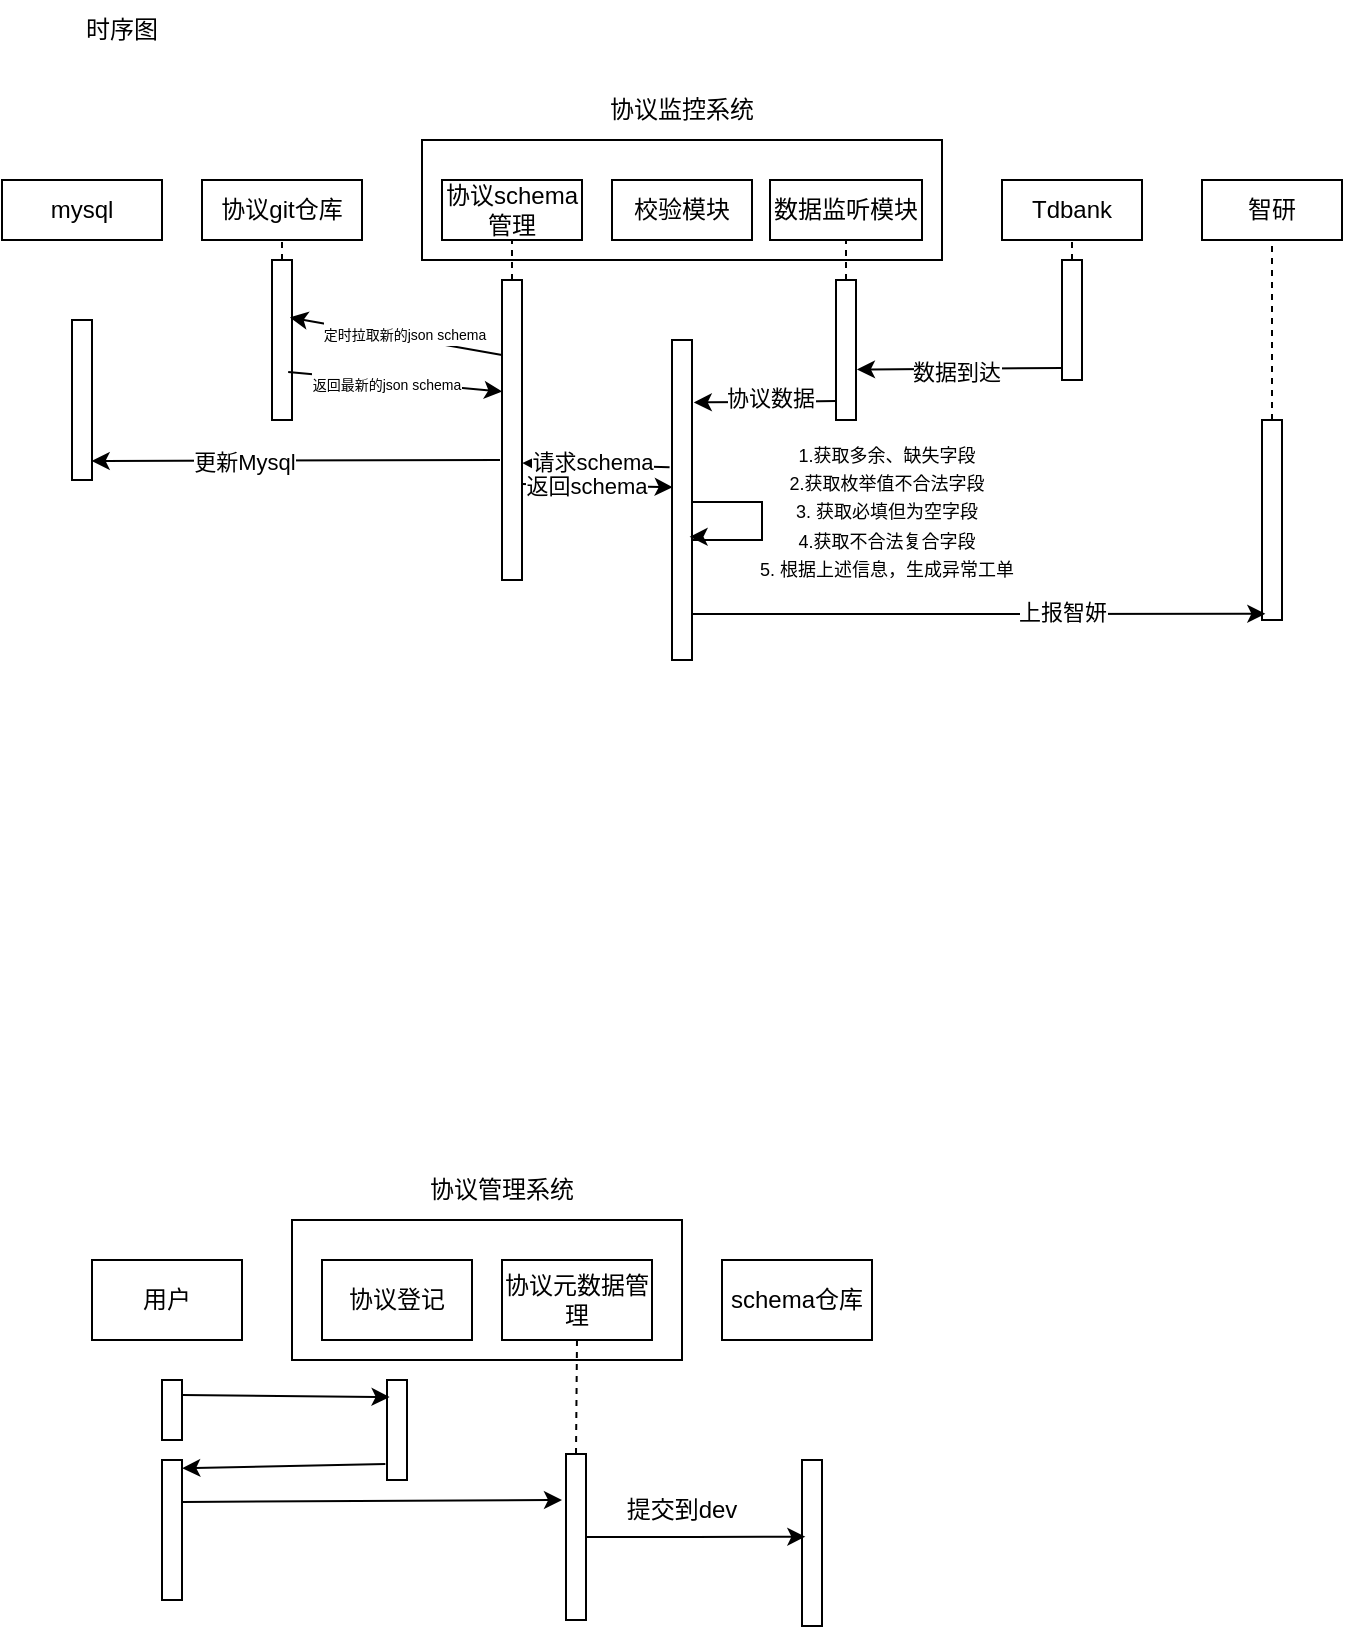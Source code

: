 <mxfile version="24.7.6">
  <diagram name="第 1 页" id="CR4XsCBSvweE6iLV07da">
    <mxGraphModel dx="706" dy="451" grid="1" gridSize="10" guides="1" tooltips="1" connect="1" arrows="1" fold="1" page="1" pageScale="1" pageWidth="827" pageHeight="1169" math="0" shadow="0">
      <root>
        <mxCell id="0" />
        <mxCell id="1" parent="0" />
        <mxCell id="E8HGXAw2fkti96cfrxgh-92" value="" style="rounded=0;whiteSpace=wrap;html=1;" vertex="1" parent="1">
          <mxGeometry x="175" y="640" width="195" height="70" as="geometry" />
        </mxCell>
        <mxCell id="E8HGXAw2fkti96cfrxgh-1" value="时序图" style="text;html=1;align=center;verticalAlign=middle;whiteSpace=wrap;rounded=0;" vertex="1" parent="1">
          <mxGeometry x="60" y="30" width="60" height="30" as="geometry" />
        </mxCell>
        <mxCell id="E8HGXAw2fkti96cfrxgh-2" value="" style="rounded=0;whiteSpace=wrap;html=1;" vertex="1" parent="1">
          <mxGeometry x="240" y="100" width="260" height="60" as="geometry" />
        </mxCell>
        <mxCell id="E8HGXAw2fkti96cfrxgh-3" value="协议监控系统" style="text;html=1;align=center;verticalAlign=middle;whiteSpace=wrap;rounded=0;" vertex="1" parent="1">
          <mxGeometry x="325" y="70" width="90" height="30" as="geometry" />
        </mxCell>
        <mxCell id="E8HGXAw2fkti96cfrxgh-4" value="协议schema管理" style="rounded=0;whiteSpace=wrap;html=1;" vertex="1" parent="1">
          <mxGeometry x="250" y="120" width="70" height="30" as="geometry" />
        </mxCell>
        <mxCell id="E8HGXAw2fkti96cfrxgh-5" value="协议git仓库" style="rounded=0;whiteSpace=wrap;html=1;" vertex="1" parent="1">
          <mxGeometry x="130" y="120" width="80" height="30" as="geometry" />
        </mxCell>
        <mxCell id="E8HGXAw2fkti96cfrxgh-6" value="校验模块" style="rounded=0;whiteSpace=wrap;html=1;" vertex="1" parent="1">
          <mxGeometry x="335" y="120" width="70" height="30" as="geometry" />
        </mxCell>
        <mxCell id="E8HGXAw2fkti96cfrxgh-7" value="" style="endArrow=none;dashed=1;html=1;rounded=0;entryX=0.5;entryY=1;entryDx=0;entryDy=0;" edge="1" parent="1" target="E8HGXAw2fkti96cfrxgh-5">
          <mxGeometry width="50" height="50" relative="1" as="geometry">
            <mxPoint x="170" y="160" as="sourcePoint" />
            <mxPoint x="170" y="240" as="targetPoint" />
          </mxGeometry>
        </mxCell>
        <mxCell id="E8HGXAw2fkti96cfrxgh-8" value="" style="rounded=0;whiteSpace=wrap;html=1;" vertex="1" parent="1">
          <mxGeometry x="165" y="160" width="10" height="80" as="geometry" />
        </mxCell>
        <mxCell id="E8HGXAw2fkti96cfrxgh-9" value="" style="endArrow=none;dashed=1;html=1;rounded=0;entryX=0.5;entryY=1;entryDx=0;entryDy=0;" edge="1" parent="1" target="E8HGXAw2fkti96cfrxgh-4">
          <mxGeometry width="50" height="50" relative="1" as="geometry">
            <mxPoint x="285" y="170" as="sourcePoint" />
            <mxPoint x="280" y="200" as="targetPoint" />
          </mxGeometry>
        </mxCell>
        <mxCell id="E8HGXAw2fkti96cfrxgh-10" value="" style="rounded=0;whiteSpace=wrap;html=1;" vertex="1" parent="1">
          <mxGeometry x="280" y="170" width="10" height="150" as="geometry" />
        </mxCell>
        <mxCell id="E8HGXAw2fkti96cfrxgh-19" value="" style="endArrow=classic;html=1;rounded=0;exitX=0;exitY=0.25;exitDx=0;exitDy=0;entryX=0.896;entryY=0.359;entryDx=0;entryDy=0;entryPerimeter=0;" edge="1" parent="1" source="E8HGXAw2fkti96cfrxgh-10" target="E8HGXAw2fkti96cfrxgh-8">
          <mxGeometry width="50" height="50" relative="1" as="geometry">
            <mxPoint x="190" y="270" as="sourcePoint" />
            <mxPoint x="240" y="220" as="targetPoint" />
          </mxGeometry>
        </mxCell>
        <mxCell id="E8HGXAw2fkti96cfrxgh-21" value="&lt;font style=&quot;font-size: 7px;&quot;&gt;定时拉取新的json schema&lt;/font&gt;" style="edgeLabel;html=1;align=center;verticalAlign=middle;resizable=0;points=[];" vertex="1" connectable="0" parent="E8HGXAw2fkti96cfrxgh-19">
          <mxGeometry x="0.09" relative="1" as="geometry">
            <mxPoint x="8" y="-2" as="offset" />
          </mxGeometry>
        </mxCell>
        <mxCell id="E8HGXAw2fkti96cfrxgh-20" value="" style="endArrow=classic;html=1;rounded=0;entryX=0.011;entryY=0.372;entryDx=0;entryDy=0;entryPerimeter=0;exitX=0.809;exitY=0.7;exitDx=0;exitDy=0;exitPerimeter=0;" edge="1" parent="1" source="E8HGXAw2fkti96cfrxgh-8" target="E8HGXAw2fkti96cfrxgh-10">
          <mxGeometry width="50" height="50" relative="1" as="geometry">
            <mxPoint x="190" y="270" as="sourcePoint" />
            <mxPoint x="240" y="220" as="targetPoint" />
          </mxGeometry>
        </mxCell>
        <mxCell id="E8HGXAw2fkti96cfrxgh-22" value="&lt;font style=&quot;font-size: 7px;&quot;&gt;返回最新的json schema&lt;/font&gt;" style="edgeLabel;html=1;align=center;verticalAlign=middle;resizable=0;points=[];" vertex="1" connectable="0" parent="E8HGXAw2fkti96cfrxgh-20">
          <mxGeometry x="-0.094" relative="1" as="geometry">
            <mxPoint as="offset" />
          </mxGeometry>
        </mxCell>
        <mxCell id="E8HGXAw2fkti96cfrxgh-23" value="Tdbank" style="rounded=0;whiteSpace=wrap;html=1;" vertex="1" parent="1">
          <mxGeometry x="530" y="120" width="70" height="30" as="geometry" />
        </mxCell>
        <mxCell id="E8HGXAw2fkti96cfrxgh-26" value="" style="rounded=0;whiteSpace=wrap;html=1;" vertex="1" parent="1">
          <mxGeometry x="560" y="160" width="10" height="60" as="geometry" />
        </mxCell>
        <mxCell id="E8HGXAw2fkti96cfrxgh-27" value="数据监听模块" style="rounded=0;whiteSpace=wrap;html=1;" vertex="1" parent="1">
          <mxGeometry x="414" y="120" width="76" height="30" as="geometry" />
        </mxCell>
        <mxCell id="E8HGXAw2fkti96cfrxgh-28" value="" style="endArrow=none;dashed=1;html=1;rounded=0;entryX=0.5;entryY=1;entryDx=0;entryDy=0;" edge="1" parent="1" target="E8HGXAw2fkti96cfrxgh-23">
          <mxGeometry width="50" height="50" relative="1" as="geometry">
            <mxPoint x="565" y="160" as="sourcePoint" />
            <mxPoint x="430" y="200" as="targetPoint" />
          </mxGeometry>
        </mxCell>
        <mxCell id="E8HGXAw2fkti96cfrxgh-29" value="" style="rounded=0;whiteSpace=wrap;html=1;" vertex="1" parent="1">
          <mxGeometry x="447" y="170" width="10" height="70" as="geometry" />
        </mxCell>
        <mxCell id="E8HGXAw2fkti96cfrxgh-30" value="" style="endArrow=classic;html=1;rounded=0;exitX=0;exitY=0.25;exitDx=0;exitDy=0;entryX=1.047;entryY=0.096;entryDx=0;entryDy=0;entryPerimeter=0;" edge="1" parent="1">
          <mxGeometry width="50" height="50" relative="1" as="geometry">
            <mxPoint x="560" y="214" as="sourcePoint" />
            <mxPoint x="457.47" y="214.76" as="targetPoint" />
          </mxGeometry>
        </mxCell>
        <mxCell id="E8HGXAw2fkti96cfrxgh-32" value="数据到达" style="edgeLabel;html=1;align=center;verticalAlign=middle;resizable=0;points=[];" vertex="1" connectable="0" parent="E8HGXAw2fkti96cfrxgh-30">
          <mxGeometry x="0.045" y="1" relative="1" as="geometry">
            <mxPoint as="offset" />
          </mxGeometry>
        </mxCell>
        <mxCell id="E8HGXAw2fkti96cfrxgh-31" value="" style="endArrow=none;dashed=1;html=1;rounded=0;entryX=0.5;entryY=1;entryDx=0;entryDy=0;exitX=0.5;exitY=0;exitDx=0;exitDy=0;" edge="1" parent="1" source="E8HGXAw2fkti96cfrxgh-29" target="E8HGXAw2fkti96cfrxgh-27">
          <mxGeometry width="50" height="50" relative="1" as="geometry">
            <mxPoint x="360" y="220" as="sourcePoint" />
            <mxPoint x="410" y="170" as="targetPoint" />
          </mxGeometry>
        </mxCell>
        <mxCell id="E8HGXAw2fkti96cfrxgh-33" value="" style="rounded=0;whiteSpace=wrap;html=1;" vertex="1" parent="1">
          <mxGeometry x="365" y="200" width="10" height="160" as="geometry" />
        </mxCell>
        <mxCell id="E8HGXAw2fkti96cfrxgh-36" style="edgeStyle=orthogonalEdgeStyle;rounded=0;orthogonalLoop=1;jettySize=auto;html=1;exitX=0;exitY=0.75;exitDx=0;exitDy=0;entryX=1.089;entryY=0.116;entryDx=0;entryDy=0;entryPerimeter=0;" edge="1" parent="1">
          <mxGeometry relative="1" as="geometry">
            <mxPoint x="447" y="230.5" as="sourcePoint" />
            <mxPoint x="375.89" y="231.2" as="targetPoint" />
          </mxGeometry>
        </mxCell>
        <mxCell id="E8HGXAw2fkti96cfrxgh-78" value="协议数据" style="edgeLabel;html=1;align=center;verticalAlign=middle;resizable=0;points=[];" vertex="1" connectable="0" parent="E8HGXAw2fkti96cfrxgh-36">
          <mxGeometry x="-0.075" y="-2" relative="1" as="geometry">
            <mxPoint as="offset" />
          </mxGeometry>
        </mxCell>
        <mxCell id="E8HGXAw2fkti96cfrxgh-37" value="智研" style="rounded=0;whiteSpace=wrap;html=1;" vertex="1" parent="1">
          <mxGeometry x="630" y="120" width="70" height="30" as="geometry" />
        </mxCell>
        <mxCell id="E8HGXAw2fkti96cfrxgh-38" value="" style="rounded=0;whiteSpace=wrap;html=1;" vertex="1" parent="1">
          <mxGeometry x="660" y="240" width="10" height="100" as="geometry" />
        </mxCell>
        <mxCell id="E8HGXAw2fkti96cfrxgh-39" value="" style="endArrow=none;dashed=1;html=1;rounded=0;entryX=0.5;entryY=1;entryDx=0;entryDy=0;exitX=0.5;exitY=0;exitDx=0;exitDy=0;" edge="1" parent="1" source="E8HGXAw2fkti96cfrxgh-38" target="E8HGXAw2fkti96cfrxgh-37">
          <mxGeometry width="50" height="50" relative="1" as="geometry">
            <mxPoint x="462" y="180" as="sourcePoint" />
            <mxPoint x="462" y="160" as="targetPoint" />
          </mxGeometry>
        </mxCell>
        <mxCell id="E8HGXAw2fkti96cfrxgh-69" value="mysql" style="rounded=0;whiteSpace=wrap;html=1;" vertex="1" parent="1">
          <mxGeometry x="30" y="120" width="80" height="30" as="geometry" />
        </mxCell>
        <mxCell id="E8HGXAw2fkti96cfrxgh-70" value="" style="rounded=0;whiteSpace=wrap;html=1;" vertex="1" parent="1">
          <mxGeometry x="65" y="190" width="10" height="80" as="geometry" />
        </mxCell>
        <mxCell id="E8HGXAw2fkti96cfrxgh-71" value="" style="endArrow=classic;html=1;rounded=0;entryX=0.984;entryY=0.881;entryDx=0;entryDy=0;entryPerimeter=0;" edge="1" parent="1" target="E8HGXAw2fkti96cfrxgh-70">
          <mxGeometry width="50" height="50" relative="1" as="geometry">
            <mxPoint x="279" y="260" as="sourcePoint" />
            <mxPoint x="190" y="280" as="targetPoint" />
          </mxGeometry>
        </mxCell>
        <mxCell id="E8HGXAw2fkti96cfrxgh-72" value="更新Mysql" style="edgeLabel;html=1;align=center;verticalAlign=middle;resizable=0;points=[];" vertex="1" connectable="0" parent="E8HGXAw2fkti96cfrxgh-71">
          <mxGeometry x="0.261" relative="1" as="geometry">
            <mxPoint as="offset" />
          </mxGeometry>
        </mxCell>
        <mxCell id="E8HGXAw2fkti96cfrxgh-75" value="" style="endArrow=classic;html=1;rounded=0;exitX=-0.121;exitY=0.398;exitDx=0;exitDy=0;exitPerimeter=0;entryX=1.011;entryY=0.61;entryDx=0;entryDy=0;entryPerimeter=0;" edge="1" parent="1" source="E8HGXAw2fkti96cfrxgh-33" target="E8HGXAw2fkti96cfrxgh-10">
          <mxGeometry width="50" height="50" relative="1" as="geometry">
            <mxPoint x="200" y="380" as="sourcePoint" />
            <mxPoint x="250" y="330" as="targetPoint" />
          </mxGeometry>
        </mxCell>
        <mxCell id="E8HGXAw2fkti96cfrxgh-83" value="请求schema" style="edgeLabel;html=1;align=center;verticalAlign=middle;resizable=0;points=[];" vertex="1" connectable="0" parent="E8HGXAw2fkti96cfrxgh-75">
          <mxGeometry x="0.056" y="-2" relative="1" as="geometry">
            <mxPoint as="offset" />
          </mxGeometry>
        </mxCell>
        <mxCell id="E8HGXAw2fkti96cfrxgh-76" value="" style="endArrow=classic;html=1;rounded=0;entryX=0.037;entryY=0.46;entryDx=0;entryDy=0;entryPerimeter=0;exitX=1;exitY=0.68;exitDx=0;exitDy=0;exitPerimeter=0;" edge="1" parent="1" source="E8HGXAw2fkti96cfrxgh-10" target="E8HGXAw2fkti96cfrxgh-33">
          <mxGeometry width="50" height="50" relative="1" as="geometry">
            <mxPoint x="170" y="380" as="sourcePoint" />
            <mxPoint x="220" y="330" as="targetPoint" />
          </mxGeometry>
        </mxCell>
        <mxCell id="E8HGXAw2fkti96cfrxgh-84" value="返回schema" style="edgeLabel;html=1;align=center;verticalAlign=middle;resizable=0;points=[];" vertex="1" connectable="0" parent="E8HGXAw2fkti96cfrxgh-76">
          <mxGeometry x="-0.17" relative="1" as="geometry">
            <mxPoint as="offset" />
          </mxGeometry>
        </mxCell>
        <mxCell id="E8HGXAw2fkti96cfrxgh-85" value="" style="endArrow=classic;html=1;rounded=0;edgeStyle=orthogonalEdgeStyle;entryX=0.879;entryY=0.615;entryDx=0;entryDy=0;entryPerimeter=0;" edge="1" parent="1" target="E8HGXAw2fkti96cfrxgh-33">
          <mxGeometry width="50" height="50" relative="1" as="geometry">
            <mxPoint x="375" y="280" as="sourcePoint" />
            <mxPoint x="405" y="330" as="targetPoint" />
            <Array as="points">
              <mxPoint x="375" y="281" />
              <mxPoint x="410" y="281" />
              <mxPoint x="410" y="300" />
              <mxPoint x="375" y="300" />
              <mxPoint x="375" y="298" />
            </Array>
          </mxGeometry>
        </mxCell>
        <mxCell id="E8HGXAw2fkti96cfrxgh-87" value="&lt;font style=&quot;font-size: 9px;&quot;&gt;1.获取多余、缺失字段&lt;/font&gt;&lt;div&gt;&lt;font style=&quot;font-size: 9px;&quot;&gt;2.获取枚举值不合法字段&lt;/font&gt;&lt;/div&gt;&lt;div&gt;&lt;font style=&quot;font-size: 9px;&quot;&gt;3. 获取必填但为空字段&lt;/font&gt;&lt;/div&gt;&lt;div&gt;&lt;font style=&quot;font-size: 9px;&quot;&gt;4.获取不合法复合字段&lt;/font&gt;&lt;/div&gt;&lt;div&gt;&lt;font style=&quot;font-size: 9px;&quot;&gt;5. 根据上述信息，生成异常工单&lt;/font&gt;&lt;/div&gt;" style="text;html=1;align=center;verticalAlign=middle;whiteSpace=wrap;rounded=0;" vertex="1" parent="1">
          <mxGeometry x="405" y="270" width="135" height="30" as="geometry" />
        </mxCell>
        <mxCell id="E8HGXAw2fkti96cfrxgh-88" value="" style="endArrow=classic;html=1;rounded=0;entryX=0.168;entryY=0.799;entryDx=0;entryDy=0;entryPerimeter=0;exitX=1;exitY=0.75;exitDx=0;exitDy=0;" edge="1" parent="1">
          <mxGeometry width="50" height="50" relative="1" as="geometry">
            <mxPoint x="375" y="337" as="sourcePoint" />
            <mxPoint x="661.68" y="336.9" as="targetPoint" />
          </mxGeometry>
        </mxCell>
        <mxCell id="E8HGXAw2fkti96cfrxgh-89" value="上报智妍" style="edgeLabel;html=1;align=center;verticalAlign=middle;resizable=0;points=[];" vertex="1" connectable="0" parent="E8HGXAw2fkti96cfrxgh-88">
          <mxGeometry x="0.288" y="1" relative="1" as="geometry">
            <mxPoint as="offset" />
          </mxGeometry>
        </mxCell>
        <mxCell id="E8HGXAw2fkti96cfrxgh-90" value="用户" style="rounded=0;whiteSpace=wrap;html=1;" vertex="1" parent="1">
          <mxGeometry x="75" y="660" width="75" height="40" as="geometry" />
        </mxCell>
        <mxCell id="E8HGXAw2fkti96cfrxgh-91" value="协议登记" style="rounded=0;whiteSpace=wrap;html=1;" vertex="1" parent="1">
          <mxGeometry x="190" y="660" width="75" height="40" as="geometry" />
        </mxCell>
        <mxCell id="E8HGXAw2fkti96cfrxgh-93" value="协议管理系统" style="text;html=1;align=center;verticalAlign=middle;whiteSpace=wrap;rounded=0;" vertex="1" parent="1">
          <mxGeometry x="235" y="610" width="90" height="30" as="geometry" />
        </mxCell>
        <mxCell id="E8HGXAw2fkti96cfrxgh-95" value="" style="rounded=0;whiteSpace=wrap;html=1;" vertex="1" parent="1">
          <mxGeometry x="110" y="720" width="10" height="30" as="geometry" />
        </mxCell>
        <mxCell id="E8HGXAw2fkti96cfrxgh-96" value="协议元数据管理" style="rounded=0;whiteSpace=wrap;html=1;" vertex="1" parent="1">
          <mxGeometry x="280" y="660" width="75" height="40" as="geometry" />
        </mxCell>
        <mxCell id="E8HGXAw2fkti96cfrxgh-98" value="" style="rounded=0;whiteSpace=wrap;html=1;" vertex="1" parent="1">
          <mxGeometry x="222.5" y="720" width="10" height="50" as="geometry" />
        </mxCell>
        <mxCell id="E8HGXAw2fkti96cfrxgh-99" value="" style="rounded=0;whiteSpace=wrap;html=1;" vertex="1" parent="1">
          <mxGeometry x="312" y="757" width="10" height="83" as="geometry" />
        </mxCell>
        <mxCell id="E8HGXAw2fkti96cfrxgh-100" value="" style="endArrow=classic;html=1;rounded=0;exitX=1;exitY=0.25;exitDx=0;exitDy=0;entryX=0.129;entryY=0.17;entryDx=0;entryDy=0;entryPerimeter=0;" edge="1" parent="1" source="E8HGXAw2fkti96cfrxgh-95" target="E8HGXAw2fkti96cfrxgh-98">
          <mxGeometry width="50" height="50" relative="1" as="geometry">
            <mxPoint x="150" y="820" as="sourcePoint" />
            <mxPoint x="200" y="770" as="targetPoint" />
          </mxGeometry>
        </mxCell>
        <mxCell id="E8HGXAw2fkti96cfrxgh-105" value="" style="rounded=0;whiteSpace=wrap;html=1;" vertex="1" parent="1">
          <mxGeometry x="110" y="760" width="10" height="70" as="geometry" />
        </mxCell>
        <mxCell id="E8HGXAw2fkti96cfrxgh-107" value="" style="endArrow=classic;html=1;rounded=0;exitX=-0.082;exitY=0.841;exitDx=0;exitDy=0;entryX=1.011;entryY=0.059;entryDx=0;entryDy=0;entryPerimeter=0;exitPerimeter=0;" edge="1" parent="1" source="E8HGXAw2fkti96cfrxgh-98" target="E8HGXAw2fkti96cfrxgh-105">
          <mxGeometry width="50" height="50" relative="1" as="geometry">
            <mxPoint x="100" y="860" as="sourcePoint" />
            <mxPoint x="150" y="810" as="targetPoint" />
          </mxGeometry>
        </mxCell>
        <mxCell id="E8HGXAw2fkti96cfrxgh-108" value="" style="endArrow=classic;html=1;rounded=0;exitX=1.011;exitY=0.3;exitDx=0;exitDy=0;exitPerimeter=0;" edge="1" parent="1" source="E8HGXAw2fkti96cfrxgh-105">
          <mxGeometry width="50" height="50" relative="1" as="geometry">
            <mxPoint x="200" y="870" as="sourcePoint" />
            <mxPoint x="310" y="780" as="targetPoint" />
          </mxGeometry>
        </mxCell>
        <mxCell id="E8HGXAw2fkti96cfrxgh-109" value="" style="endArrow=none;dashed=1;html=1;rounded=0;entryX=0.5;entryY=1;entryDx=0;entryDy=0;exitX=0.5;exitY=0;exitDx=0;exitDy=0;" edge="1" parent="1" source="E8HGXAw2fkti96cfrxgh-99" target="E8HGXAw2fkti96cfrxgh-96">
          <mxGeometry width="50" height="50" relative="1" as="geometry">
            <mxPoint x="270" y="780" as="sourcePoint" />
            <mxPoint x="320" y="730" as="targetPoint" />
          </mxGeometry>
        </mxCell>
        <mxCell id="E8HGXAw2fkti96cfrxgh-110" value="schema仓库" style="rounded=0;whiteSpace=wrap;html=1;" vertex="1" parent="1">
          <mxGeometry x="390" y="660" width="75" height="40" as="geometry" />
        </mxCell>
        <mxCell id="E8HGXAw2fkti96cfrxgh-111" value="" style="rounded=0;whiteSpace=wrap;html=1;" vertex="1" parent="1">
          <mxGeometry x="430" y="760" width="10" height="83" as="geometry" />
        </mxCell>
        <mxCell id="E8HGXAw2fkti96cfrxgh-112" style="edgeStyle=orthogonalEdgeStyle;rounded=0;orthogonalLoop=1;jettySize=auto;html=1;exitX=1;exitY=0.5;exitDx=0;exitDy=0;entryX=0.168;entryY=0.462;entryDx=0;entryDy=0;entryPerimeter=0;" edge="1" parent="1" source="E8HGXAw2fkti96cfrxgh-99" target="E8HGXAw2fkti96cfrxgh-111">
          <mxGeometry relative="1" as="geometry" />
        </mxCell>
        <mxCell id="E8HGXAw2fkti96cfrxgh-113" value="提交到dev" style="text;html=1;align=center;verticalAlign=middle;whiteSpace=wrap;rounded=0;" vertex="1" parent="1">
          <mxGeometry x="340" y="770" width="60" height="30" as="geometry" />
        </mxCell>
      </root>
    </mxGraphModel>
  </diagram>
</mxfile>
